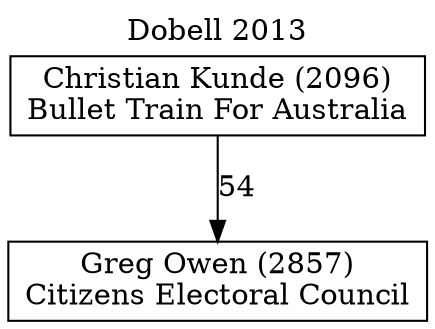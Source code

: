 // House preference flow
digraph "Greg Owen (2857)_Dobell_2013" {
	graph [label="Dobell 2013" labelloc=t mclimit=10]
	node [shape=box]
	"Greg Owen (2857)" [label="Greg Owen (2857)
Citizens Electoral Council"]
	"Christian Kunde (2096)" [label="Christian Kunde (2096)
Bullet Train For Australia"]
	"Christian Kunde (2096)" -> "Greg Owen (2857)" [label=54]
}
